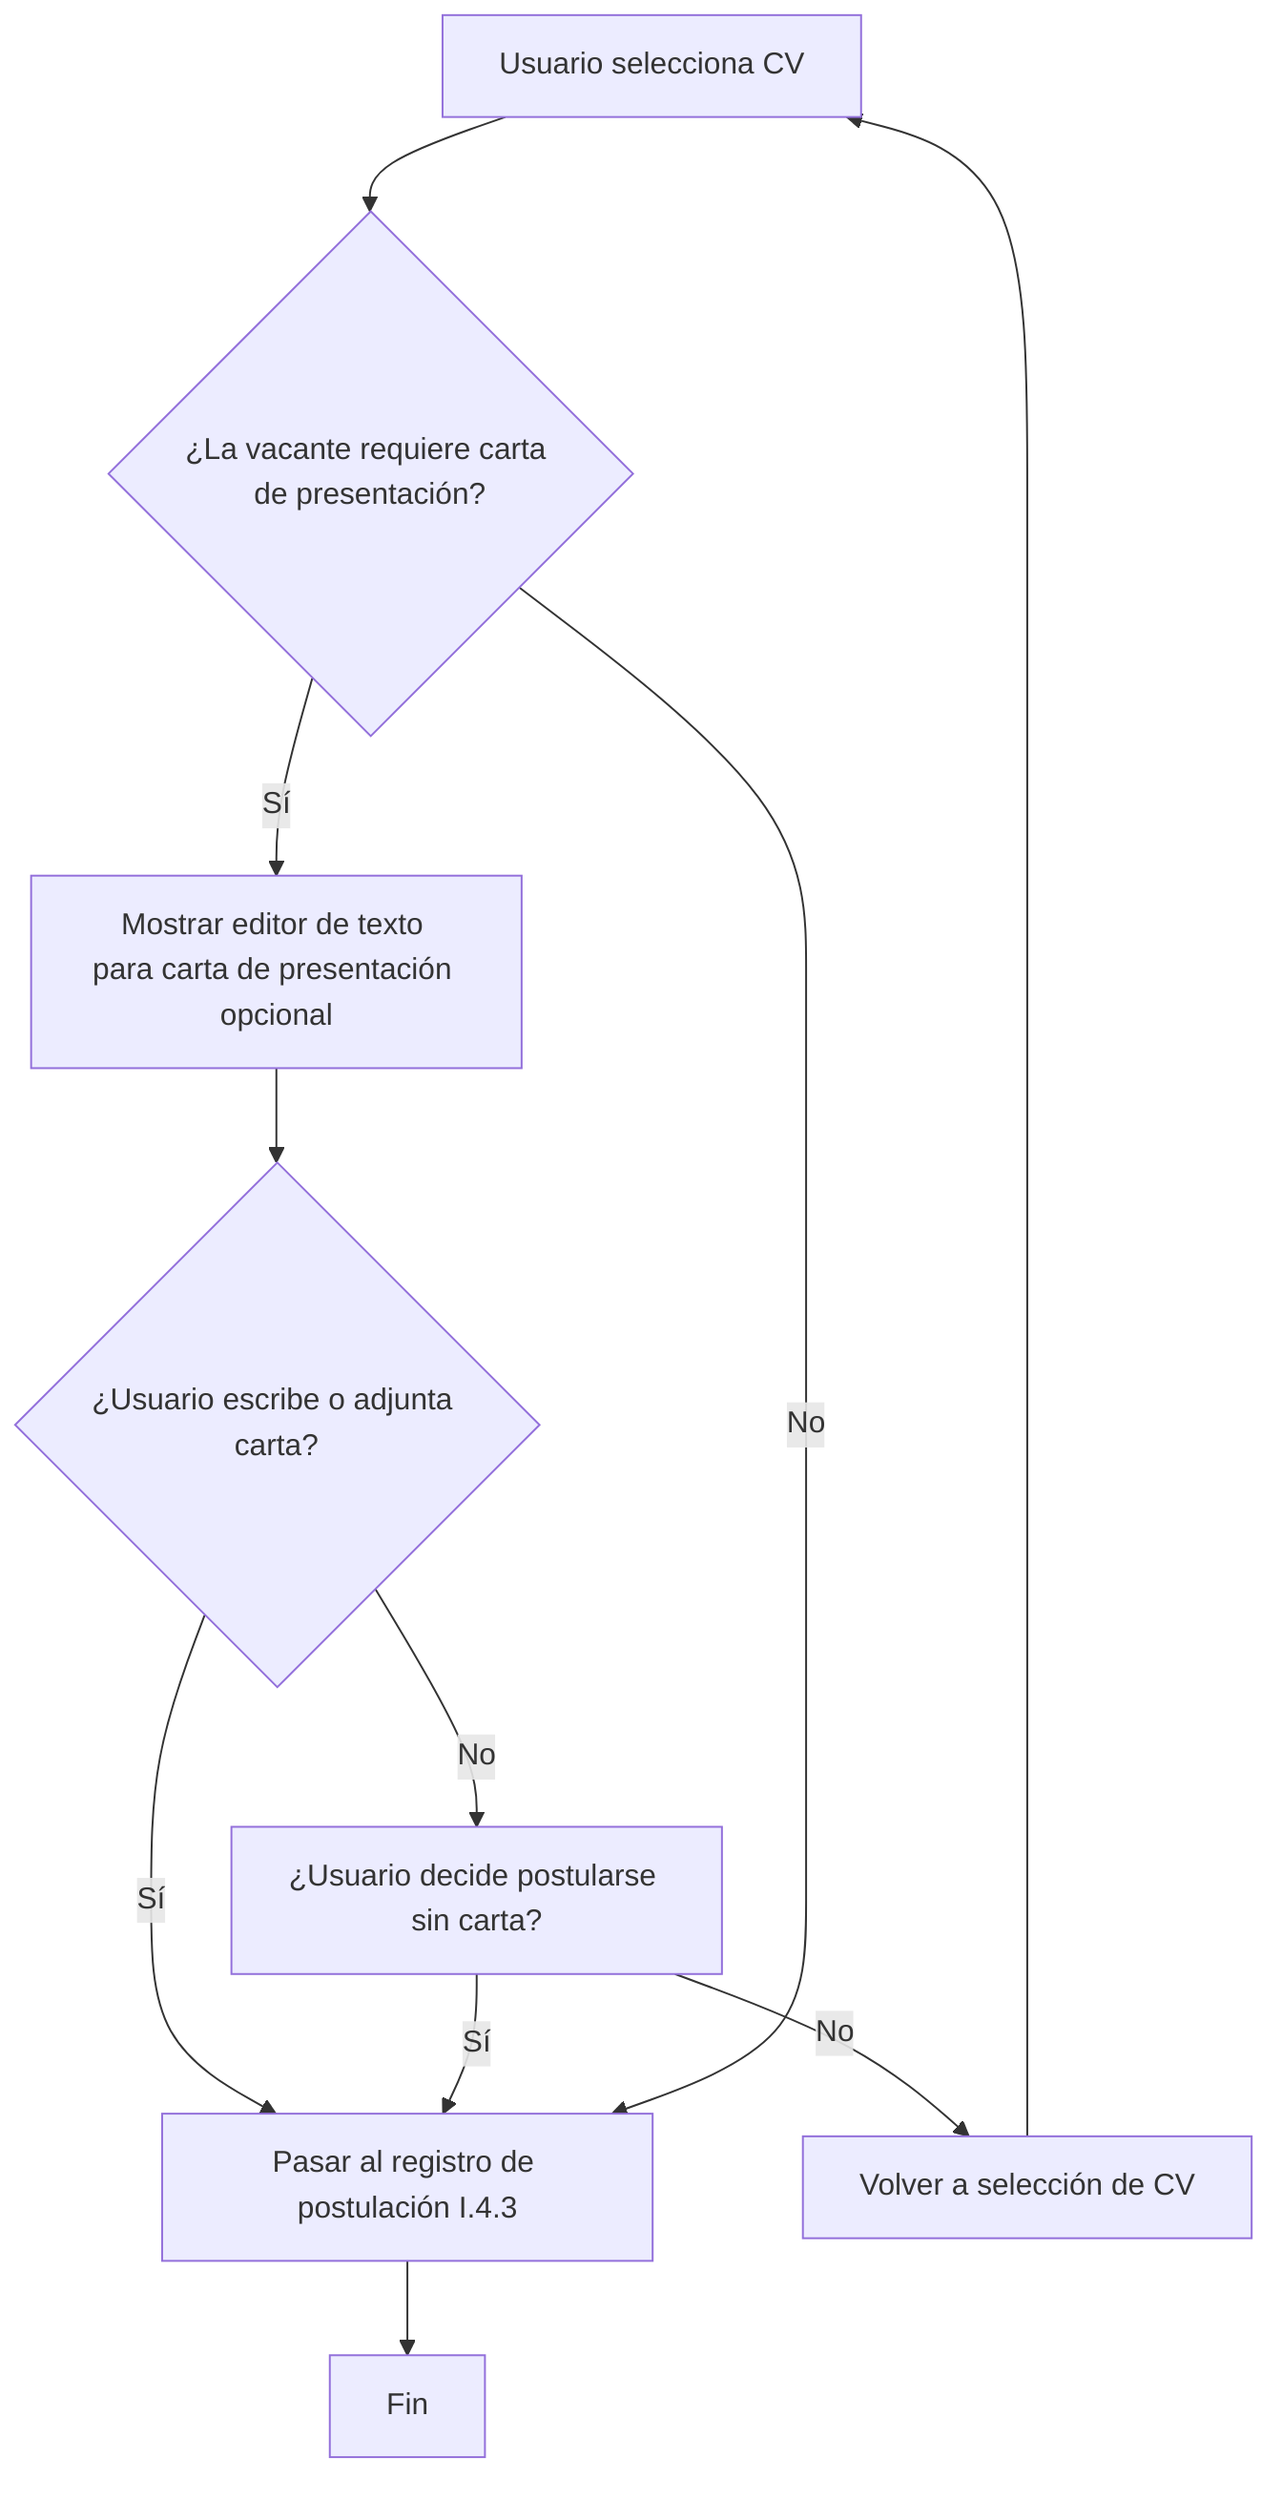 graph TD
    A[Usuario selecciona CV] --> B{¿La vacante requiere carta de presentación?};
    B -- Sí --> C[Mostrar editor de texto para carta de presentación opcional];
    C --> D{¿Usuario escribe o adjunta carta?};
    D -- Sí --> E[Pasar al registro de postulación I.4.3];
    D -- No --> F[¿Usuario decide postularse sin carta?];
    F -- Sí --> E;
    F -- No --> G[Volver a selección de CV];
    G --> A;
    B -- No --> E;
    E --> H[Fin];